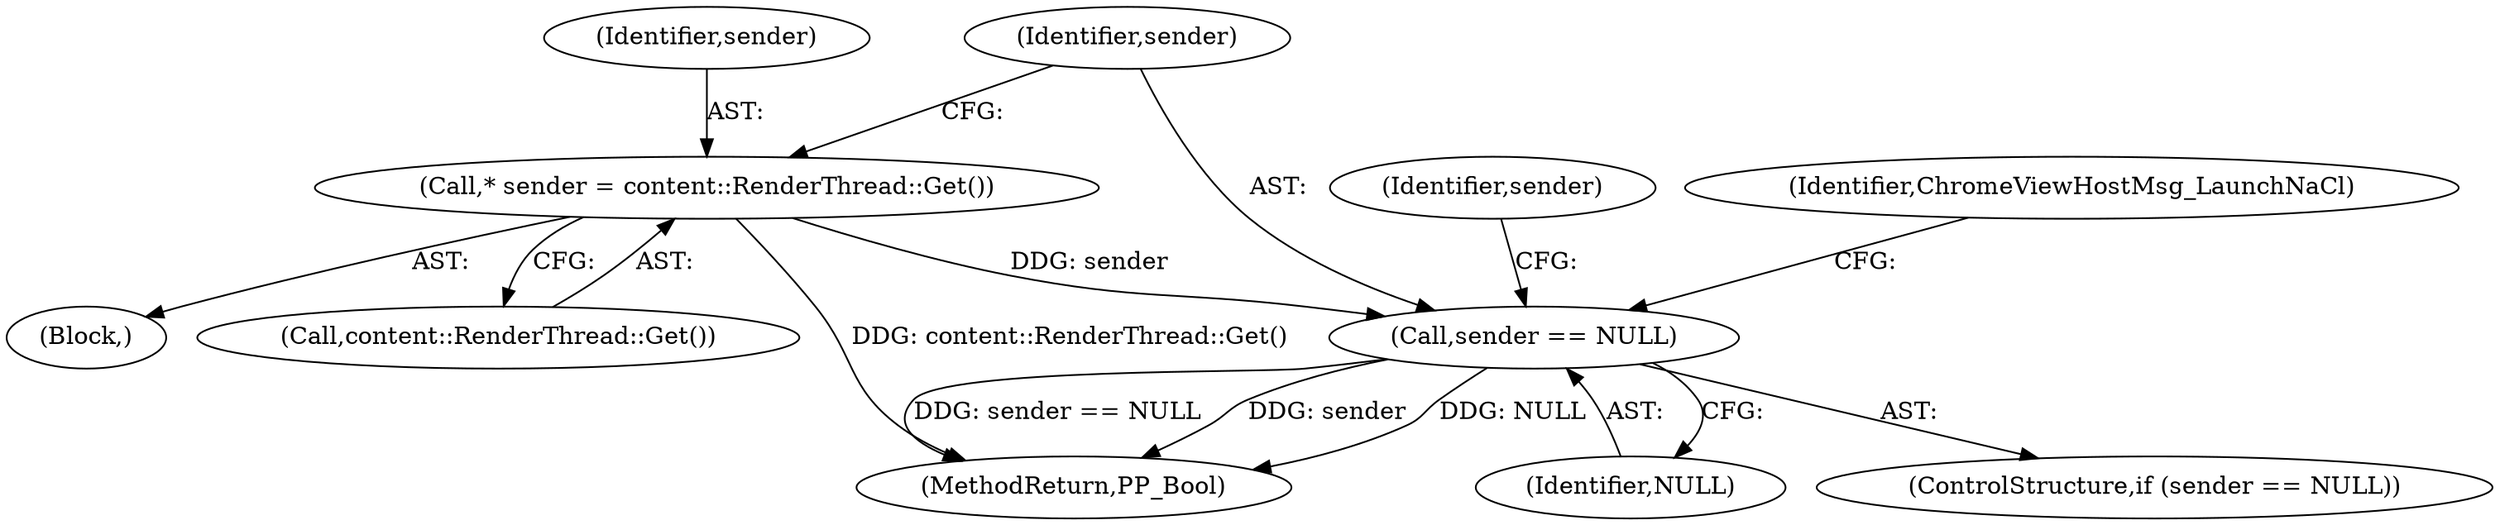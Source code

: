 digraph "0_Chrome_3b0d77670a0613f409110817455d2137576b485a_11@API" {
"1000112" [label="(Call,* sender = content::RenderThread::Get())"];
"1000116" [label="(Call,sender == NULL)"];
"1000113" [label="(Identifier,sender)"];
"1000116" [label="(Call,sender == NULL)"];
"1000117" [label="(Identifier,sender)"];
"1000115" [label="(ControlStructure,if (sender == NULL))"];
"1000156" [label="(MethodReturn,PP_Bool)"];
"1000114" [label="(Call,content::RenderThread::Get())"];
"1000112" [label="(Call,* sender = content::RenderThread::Get())"];
"1000120" [label="(Identifier,sender)"];
"1000105" [label="(Block,)"];
"1000118" [label="(Identifier,NULL)"];
"1000126" [label="(Identifier,ChromeViewHostMsg_LaunchNaCl)"];
"1000112" -> "1000105"  [label="AST: "];
"1000112" -> "1000114"  [label="CFG: "];
"1000113" -> "1000112"  [label="AST: "];
"1000114" -> "1000112"  [label="AST: "];
"1000117" -> "1000112"  [label="CFG: "];
"1000112" -> "1000156"  [label="DDG: content::RenderThread::Get()"];
"1000112" -> "1000116"  [label="DDG: sender"];
"1000116" -> "1000115"  [label="AST: "];
"1000116" -> "1000118"  [label="CFG: "];
"1000117" -> "1000116"  [label="AST: "];
"1000118" -> "1000116"  [label="AST: "];
"1000120" -> "1000116"  [label="CFG: "];
"1000126" -> "1000116"  [label="CFG: "];
"1000116" -> "1000156"  [label="DDG: sender"];
"1000116" -> "1000156"  [label="DDG: NULL"];
"1000116" -> "1000156"  [label="DDG: sender == NULL"];
}
